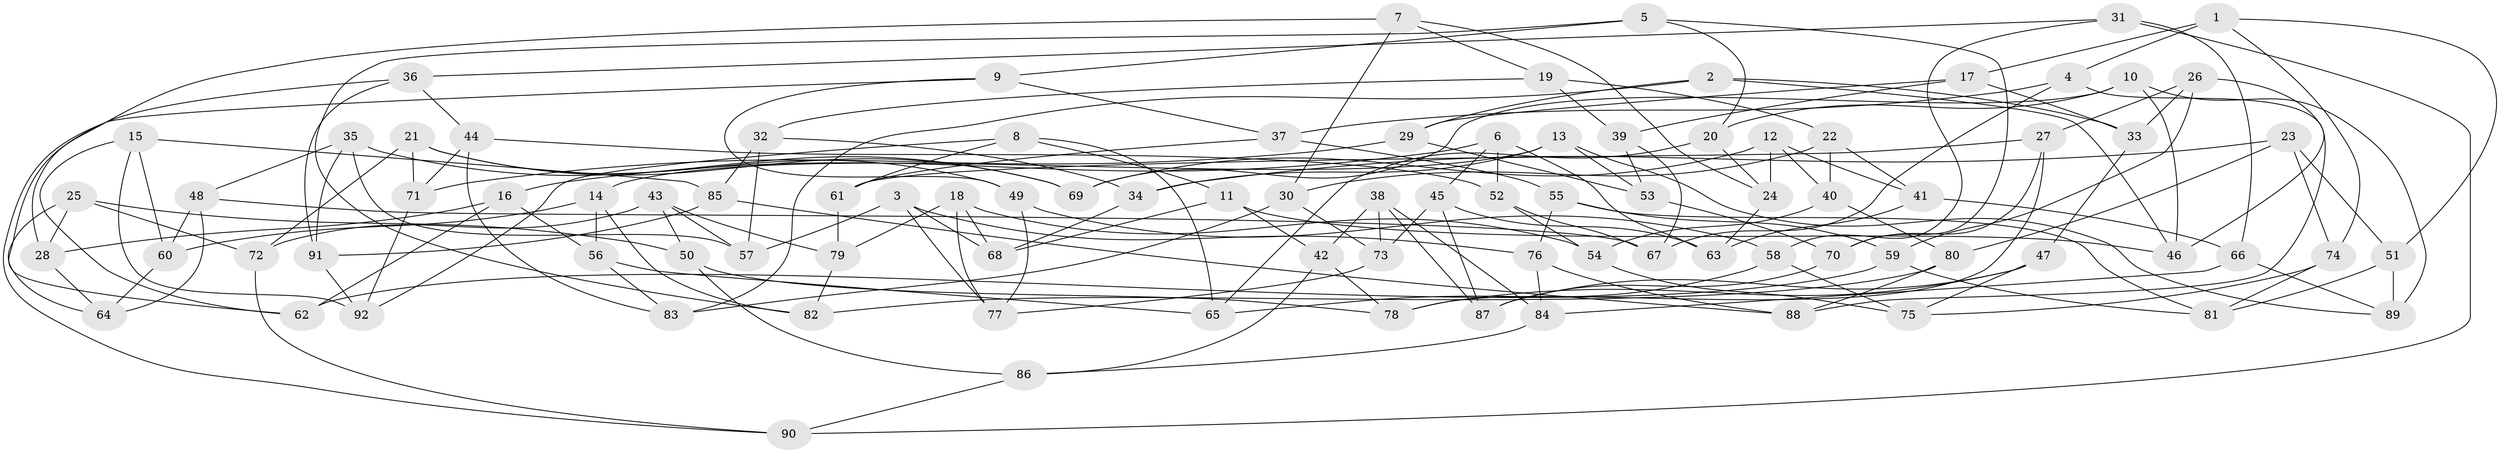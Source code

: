 // coarse degree distribution, {6: 0.4909090909090909, 4: 0.32727272727272727, 5: 0.18181818181818182}
// Generated by graph-tools (version 1.1) at 2025/52/02/27/25 19:52:29]
// undirected, 92 vertices, 184 edges
graph export_dot {
graph [start="1"]
  node [color=gray90,style=filled];
  1;
  2;
  3;
  4;
  5;
  6;
  7;
  8;
  9;
  10;
  11;
  12;
  13;
  14;
  15;
  16;
  17;
  18;
  19;
  20;
  21;
  22;
  23;
  24;
  25;
  26;
  27;
  28;
  29;
  30;
  31;
  32;
  33;
  34;
  35;
  36;
  37;
  38;
  39;
  40;
  41;
  42;
  43;
  44;
  45;
  46;
  47;
  48;
  49;
  50;
  51;
  52;
  53;
  54;
  55;
  56;
  57;
  58;
  59;
  60;
  61;
  62;
  63;
  64;
  65;
  66;
  67;
  68;
  69;
  70;
  71;
  72;
  73;
  74;
  75;
  76;
  77;
  78;
  79;
  80;
  81;
  82;
  83;
  84;
  85;
  86;
  87;
  88;
  89;
  90;
  91;
  92;
  1 -- 17;
  1 -- 51;
  1 -- 74;
  1 -- 4;
  2 -- 29;
  2 -- 46;
  2 -- 83;
  2 -- 33;
  3 -- 77;
  3 -- 57;
  3 -- 68;
  3 -- 76;
  4 -- 37;
  4 -- 67;
  4 -- 88;
  5 -- 9;
  5 -- 20;
  5 -- 70;
  5 -- 82;
  6 -- 45;
  6 -- 16;
  6 -- 63;
  6 -- 52;
  7 -- 24;
  7 -- 30;
  7 -- 19;
  7 -- 28;
  8 -- 92;
  8 -- 11;
  8 -- 61;
  8 -- 65;
  9 -- 90;
  9 -- 49;
  9 -- 37;
  10 -- 69;
  10 -- 20;
  10 -- 46;
  10 -- 89;
  11 -- 46;
  11 -- 68;
  11 -- 42;
  12 -- 41;
  12 -- 69;
  12 -- 24;
  12 -- 40;
  13 -- 89;
  13 -- 53;
  13 -- 34;
  13 -- 14;
  14 -- 82;
  14 -- 60;
  14 -- 56;
  15 -- 92;
  15 -- 62;
  15 -- 85;
  15 -- 60;
  16 -- 56;
  16 -- 28;
  16 -- 62;
  17 -- 39;
  17 -- 29;
  17 -- 33;
  18 -- 79;
  18 -- 68;
  18 -- 54;
  18 -- 77;
  19 -- 22;
  19 -- 39;
  19 -- 32;
  20 -- 65;
  20 -- 24;
  21 -- 49;
  21 -- 71;
  21 -- 72;
  21 -- 69;
  22 -- 41;
  22 -- 40;
  22 -- 30;
  23 -- 74;
  23 -- 80;
  23 -- 34;
  23 -- 51;
  24 -- 63;
  25 -- 28;
  25 -- 50;
  25 -- 72;
  25 -- 64;
  26 -- 27;
  26 -- 33;
  26 -- 46;
  26 -- 59;
  27 -- 78;
  27 -- 70;
  27 -- 61;
  28 -- 64;
  29 -- 53;
  29 -- 71;
  30 -- 83;
  30 -- 73;
  31 -- 90;
  31 -- 58;
  31 -- 36;
  31 -- 66;
  32 -- 57;
  32 -- 85;
  32 -- 34;
  33 -- 47;
  34 -- 68;
  35 -- 57;
  35 -- 69;
  35 -- 91;
  35 -- 48;
  36 -- 44;
  36 -- 91;
  36 -- 62;
  37 -- 61;
  37 -- 55;
  38 -- 84;
  38 -- 42;
  38 -- 87;
  38 -- 73;
  39 -- 53;
  39 -- 67;
  40 -- 80;
  40 -- 54;
  41 -- 63;
  41 -- 66;
  42 -- 78;
  42 -- 86;
  43 -- 50;
  43 -- 79;
  43 -- 57;
  43 -- 72;
  44 -- 83;
  44 -- 52;
  44 -- 71;
  45 -- 87;
  45 -- 63;
  45 -- 73;
  47 -- 87;
  47 -- 78;
  47 -- 75;
  48 -- 60;
  48 -- 67;
  48 -- 64;
  49 -- 77;
  49 -- 58;
  50 -- 78;
  50 -- 86;
  51 -- 81;
  51 -- 89;
  52 -- 67;
  52 -- 54;
  53 -- 70;
  54 -- 75;
  55 -- 76;
  55 -- 59;
  55 -- 81;
  56 -- 83;
  56 -- 65;
  58 -- 65;
  58 -- 75;
  59 -- 62;
  59 -- 81;
  60 -- 64;
  61 -- 79;
  66 -- 84;
  66 -- 89;
  70 -- 87;
  71 -- 92;
  72 -- 90;
  73 -- 77;
  74 -- 81;
  74 -- 75;
  76 -- 88;
  76 -- 84;
  79 -- 82;
  80 -- 88;
  80 -- 82;
  84 -- 86;
  85 -- 91;
  85 -- 88;
  86 -- 90;
  91 -- 92;
}
